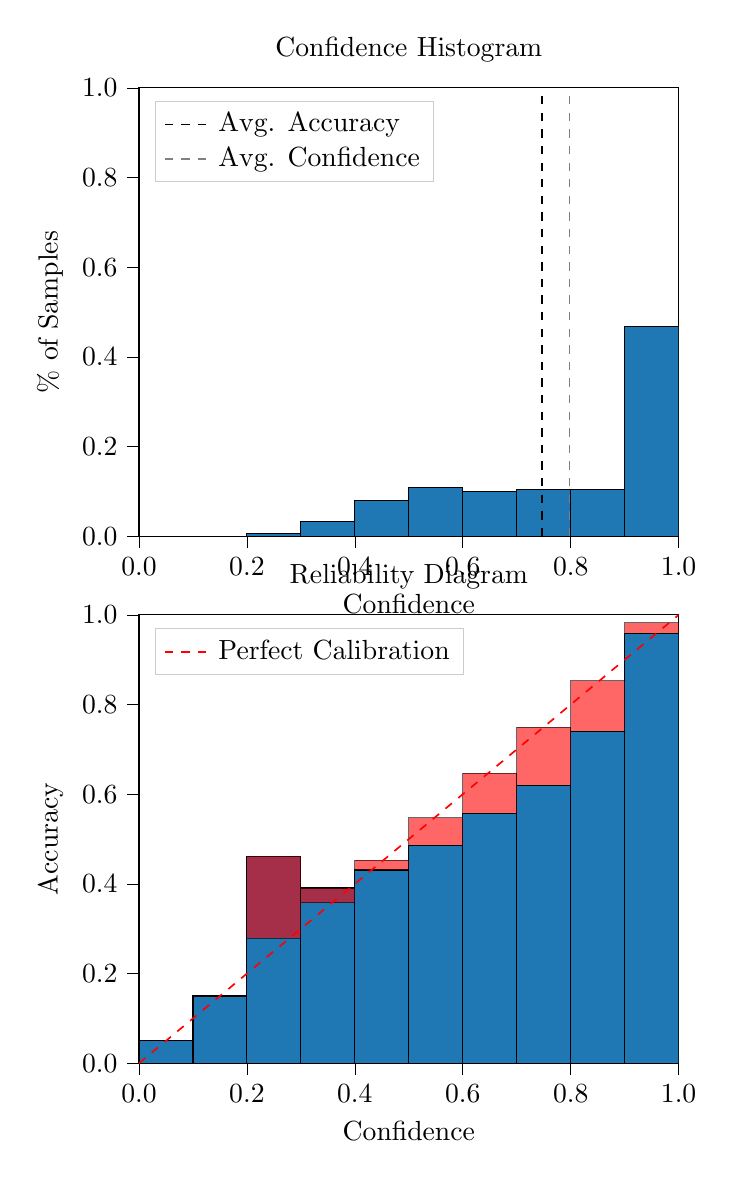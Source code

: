 % This file was created by tikzplotlib v0.9.8.
\begin{tikzpicture}

\definecolor{color0}{rgb}{0.122,0.467,0.706}

\begin{groupplot}[group style={group size=1 by 2}]
\nextgroupplot[
legend cell align={left},
legend style={
  fill opacity=0.8,
  draw opacity=1,
  text opacity=1,
  at={(0.03,0.97)},
  anchor=north west,
  draw=white!80!black
},
tick align=outside,
tick pos=left,
title={Confidence Histogram},
x grid style={white!69.02!black},
xlabel={Confidence},
xmin=0, xmax=1,
xtick style={color=black},
xtick={0,0.2,0.4,0.6,0.8,1},
xticklabels={0.0,0.2,0.4,0.6,0.8,1.0},
y grid style={white!69.02!black},
ylabel={\% of Samples},
ymin=0, ymax=1,
ytick style={color=black},
ytick={0,0.2,0.4,0.6,0.8,1},
yticklabels={0.0,0.2,0.4,0.6,0.8,1.0}
]
\draw[draw=black,fill=color0] (axis cs:-6.939e-18,0) rectangle (axis cs:0.1,0);
\draw[draw=black,fill=color0] (axis cs:0.1,0) rectangle (axis cs:0.2,0);
\draw[draw=black,fill=color0] (axis cs:0.2,0) rectangle (axis cs:0.3,0.006);
\draw[draw=black,fill=color0] (axis cs:0.3,0) rectangle (axis cs:0.4,0.032);
\draw[draw=black,fill=color0] (axis cs:0.4,0) rectangle (axis cs:0.5,0.08);
\draw[draw=black,fill=color0] (axis cs:0.5,0) rectangle (axis cs:0.6,0.108);
\draw[draw=black,fill=color0] (axis cs:0.6,0) rectangle (axis cs:0.7,0.099);
\draw[draw=black,fill=color0] (axis cs:0.7,0) rectangle (axis cs:0.8,0.104);
\draw[draw=black,fill=color0] (axis cs:0.8,0) rectangle (axis cs:0.9,0.104);
\draw[draw=black,fill=color0] (axis cs:0.9,0) rectangle (axis cs:1,0.467);
\addplot [semithick, black, dashed]
table {%
0.747 0
0.747 1
};
\addlegendentry{Avg. Accuracy}
\addplot [semithick, white!50.196!black, dashed]
table {%
0.798 0
0.798 1
};
\addlegendentry{Avg. Confidence}

\nextgroupplot[
legend cell align={left},
legend style={
  fill opacity=0.8,
  draw opacity=1,
  text opacity=1,
  at={(0.03,0.97)},
  anchor=north west,
  draw=white!80!black
},
tick align=outside,
tick pos=left,
title={Reliability Diagram},
x grid style={white!69.02!black},
xlabel={Confidence},
xmin=0, xmax=1,
xtick style={color=black},
xtick={0,0.2,0.4,0.6,0.8,1},
xticklabels={0.0,0.2,0.4,0.6,0.8,1.0},
y grid style={white!69.02!black},
ylabel={Accuracy},
ymin=0, ymax=1,
ytick style={color=black},
ytick={0,0.2,0.4,0.6,0.8,1},
yticklabels={0.0,0.2,0.4,0.6,0.8,1.0}
]
\draw[draw=black,fill=color0] (axis cs:-6.939e-18,0) rectangle (axis cs:0.1,0.05);
\draw[draw=black,fill=color0] (axis cs:0.1,0) rectangle (axis cs:0.2,0.15);
\draw[draw=black,fill=color0] (axis cs:0.2,0) rectangle (axis cs:0.3,0.462);
\draw[draw=black,fill=color0] (axis cs:0.3,0) rectangle (axis cs:0.4,0.391);
\draw[draw=black,fill=color0] (axis cs:0.4,0) rectangle (axis cs:0.5,0.431);
\draw[draw=black,fill=color0] (axis cs:0.5,0) rectangle (axis cs:0.6,0.486);
\draw[draw=black,fill=color0] (axis cs:0.6,0) rectangle (axis cs:0.7,0.558);
\draw[draw=black,fill=color0] (axis cs:0.7,0) rectangle (axis cs:0.8,0.62);
\draw[draw=black,fill=color0] (axis cs:0.8,0) rectangle (axis cs:0.9,0.74);
\draw[draw=black,fill=color0] (axis cs:0.9,0) rectangle (axis cs:1,0.959);
\draw[draw=black,fill=red,opacity=0.6] (axis cs:-6.939e-18,0.05) rectangle (axis cs:0.1,0.05);
\draw[draw=black,fill=red,opacity=0.6] (axis cs:0.1,0.15) rectangle (axis cs:0.2,0.15);
\draw[draw=black,fill=red,opacity=0.6] (axis cs:0.2,0.462) rectangle (axis cs:0.3,0.279);
\draw[draw=black,fill=red,opacity=0.6] (axis cs:0.3,0.391) rectangle (axis cs:0.4,0.358);
\draw[draw=black,fill=red,opacity=0.6] (axis cs:0.4,0.431) rectangle (axis cs:0.5,0.453);
\draw[draw=black,fill=red,opacity=0.6] (axis cs:0.5,0.486) rectangle (axis cs:0.6,0.548);
\draw[draw=black,fill=red,opacity=0.6] (axis cs:0.6,0.558) rectangle (axis cs:0.7,0.647);
\draw[draw=black,fill=red,opacity=0.6] (axis cs:0.7,0.62) rectangle (axis cs:0.8,0.749);
\draw[draw=black,fill=red,opacity=0.6] (axis cs:0.8,0.74) rectangle (axis cs:0.9,0.853);
\draw[draw=black,fill=red,opacity=0.6] (axis cs:0.9,0.959) rectangle (axis cs:1,0.983);
\addplot [semithick, red, dashed]
table {%
0 0
1 1
};
\addlegendentry{Perfect Calibration}
\end{groupplot}

\end{tikzpicture}
